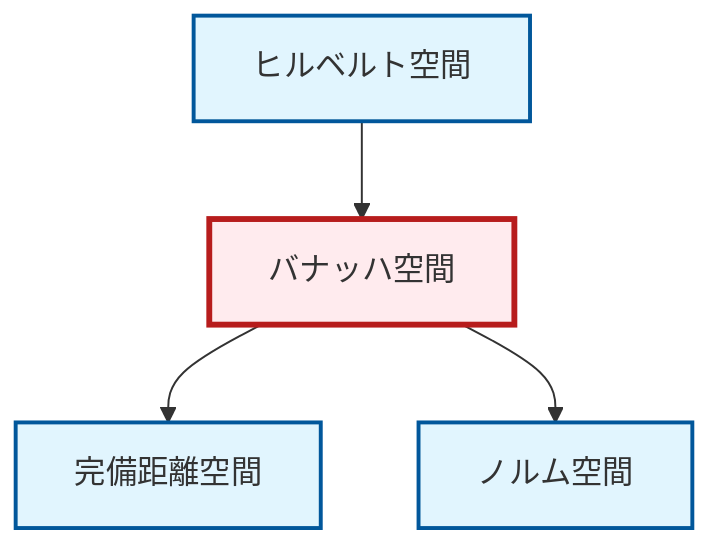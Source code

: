 graph TD
    classDef definition fill:#e1f5fe,stroke:#01579b,stroke-width:2px
    classDef theorem fill:#f3e5f5,stroke:#4a148c,stroke-width:2px
    classDef axiom fill:#fff3e0,stroke:#e65100,stroke-width:2px
    classDef example fill:#e8f5e9,stroke:#1b5e20,stroke-width:2px
    classDef current fill:#ffebee,stroke:#b71c1c,stroke-width:3px
    def-hilbert-space["ヒルベルト空間"]:::definition
    def-banach-space["バナッハ空間"]:::definition
    def-normed-vector-space["ノルム空間"]:::definition
    def-complete-metric-space["完備距離空間"]:::definition
    def-banach-space --> def-complete-metric-space
    def-hilbert-space --> def-banach-space
    def-banach-space --> def-normed-vector-space
    class def-banach-space current